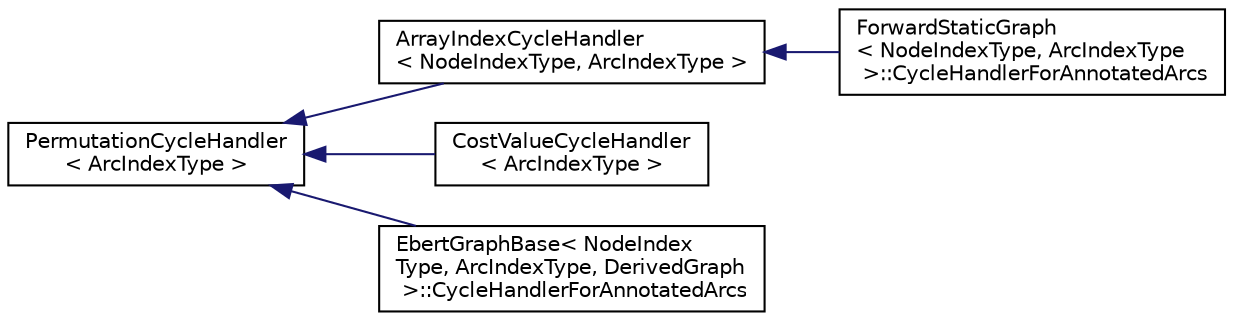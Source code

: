 digraph "Graphical Class Hierarchy"
{
 // LATEX_PDF_SIZE
  edge [fontname="Helvetica",fontsize="10",labelfontname="Helvetica",labelfontsize="10"];
  node [fontname="Helvetica",fontsize="10",shape=record];
  rankdir="LR";
  Node0 [label="PermutationCycleHandler\l\< ArcIndexType \>",height=0.2,width=0.4,color="black", fillcolor="white", style="filled",URL="$classoperations__research_1_1_permutation_cycle_handler.html",tooltip=" "];
  Node0 -> Node1 [dir="back",color="midnightblue",fontsize="10",style="solid",fontname="Helvetica"];
  Node1 [label="ArrayIndexCycleHandler\l\< NodeIndexType, ArcIndexType \>",height=0.2,width=0.4,color="black", fillcolor="white", style="filled",URL="$classoperations__research_1_1_array_index_cycle_handler.html",tooltip=" "];
  Node1 -> Node2 [dir="back",color="midnightblue",fontsize="10",style="solid",fontname="Helvetica"];
  Node2 [label="ForwardStaticGraph\l\< NodeIndexType, ArcIndexType\l \>::CycleHandlerForAnnotatedArcs",height=0.2,width=0.4,color="black", fillcolor="white", style="filled",URL="$classoperations__research_1_1_forward_static_graph_1_1_cycle_handler_for_annotated_arcs.html",tooltip=" "];
  Node0 -> Node3 [dir="back",color="midnightblue",fontsize="10",style="solid",fontname="Helvetica"];
  Node3 [label="CostValueCycleHandler\l\< ArcIndexType \>",height=0.2,width=0.4,color="black", fillcolor="white", style="filled",URL="$classoperations__research_1_1_cost_value_cycle_handler.html",tooltip=" "];
  Node0 -> Node4 [dir="back",color="midnightblue",fontsize="10",style="solid",fontname="Helvetica"];
  Node4 [label="EbertGraphBase\< NodeIndex\lType, ArcIndexType, DerivedGraph\l \>::CycleHandlerForAnnotatedArcs",height=0.2,width=0.4,color="black", fillcolor="white", style="filled",URL="$classoperations__research_1_1_ebert_graph_base_1_1_cycle_handler_for_annotated_arcs.html",tooltip=" "];
}
